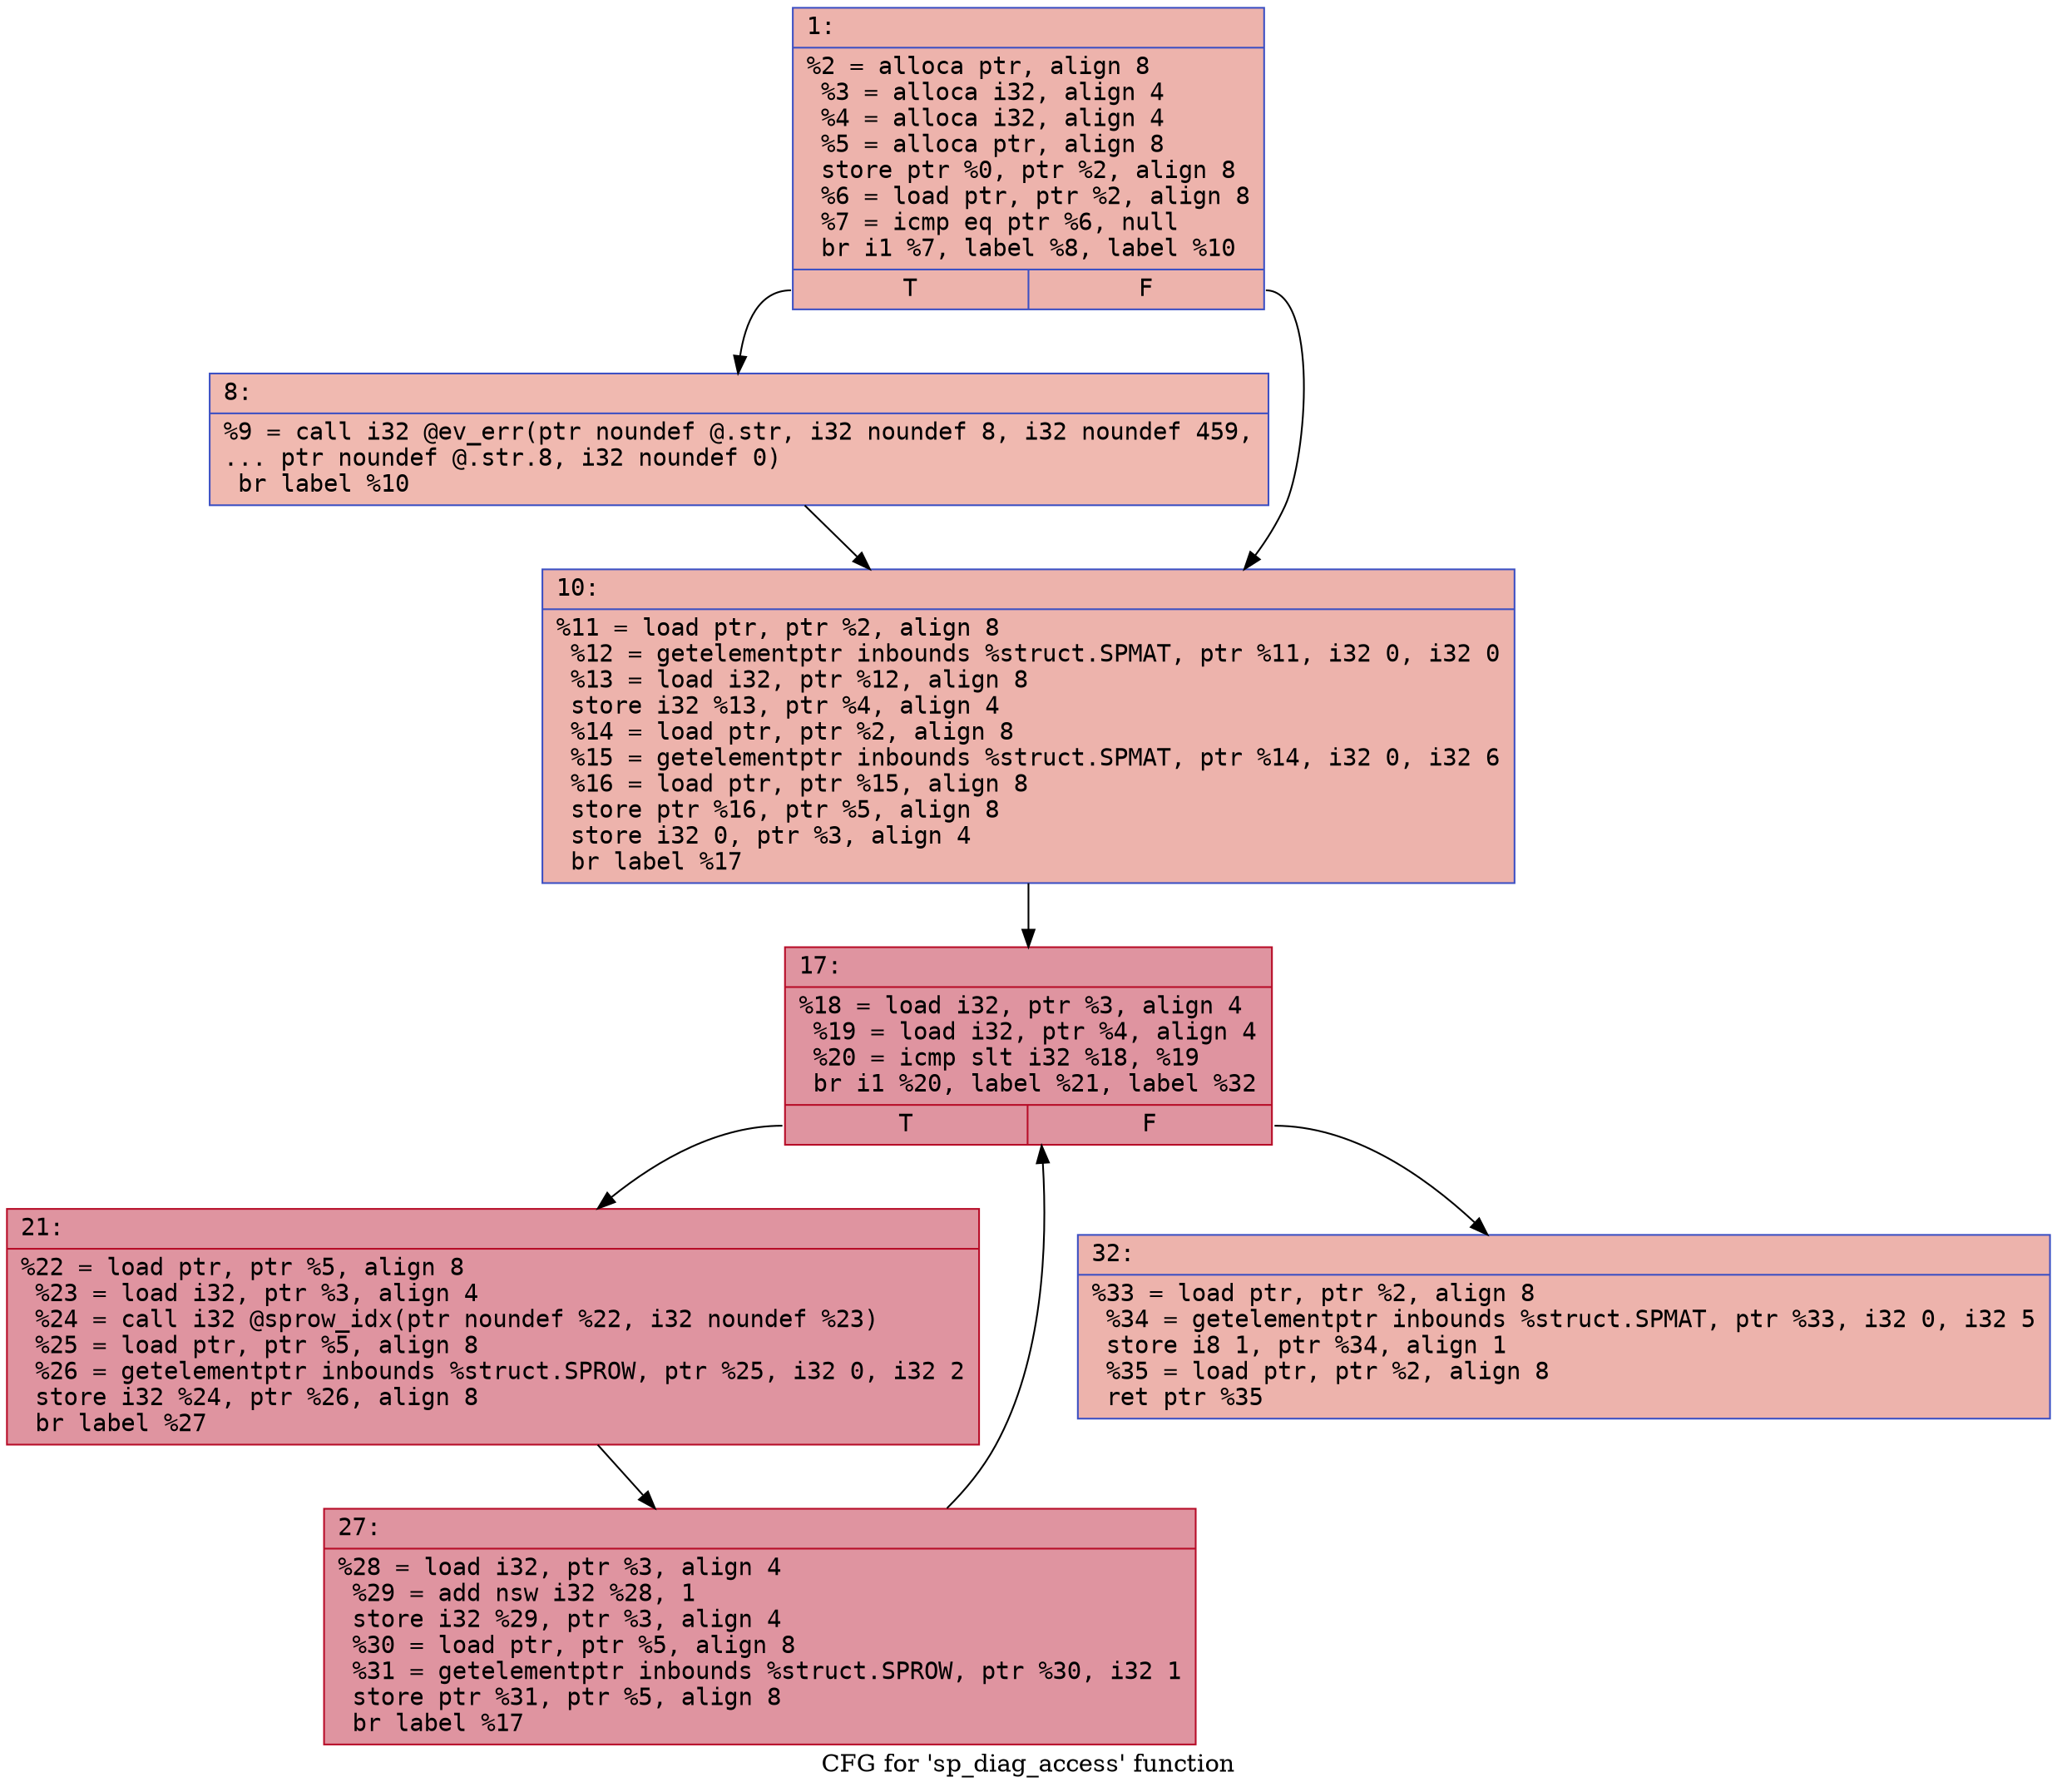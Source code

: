 digraph "CFG for 'sp_diag_access' function" {
	label="CFG for 'sp_diag_access' function";

	Node0x600002678000 [shape=record,color="#3d50c3ff", style=filled, fillcolor="#d6524470" fontname="Courier",label="{1:\l|  %2 = alloca ptr, align 8\l  %3 = alloca i32, align 4\l  %4 = alloca i32, align 4\l  %5 = alloca ptr, align 8\l  store ptr %0, ptr %2, align 8\l  %6 = load ptr, ptr %2, align 8\l  %7 = icmp eq ptr %6, null\l  br i1 %7, label %8, label %10\l|{<s0>T|<s1>F}}"];
	Node0x600002678000:s0 -> Node0x600002678050[tooltip="1 -> 8\nProbability 37.50%" ];
	Node0x600002678000:s1 -> Node0x6000026780a0[tooltip="1 -> 10\nProbability 62.50%" ];
	Node0x600002678050 [shape=record,color="#3d50c3ff", style=filled, fillcolor="#de614d70" fontname="Courier",label="{8:\l|  %9 = call i32 @ev_err(ptr noundef @.str, i32 noundef 8, i32 noundef 459,\l... ptr noundef @.str.8, i32 noundef 0)\l  br label %10\l}"];
	Node0x600002678050 -> Node0x6000026780a0[tooltip="8 -> 10\nProbability 100.00%" ];
	Node0x6000026780a0 [shape=record,color="#3d50c3ff", style=filled, fillcolor="#d6524470" fontname="Courier",label="{10:\l|  %11 = load ptr, ptr %2, align 8\l  %12 = getelementptr inbounds %struct.SPMAT, ptr %11, i32 0, i32 0\l  %13 = load i32, ptr %12, align 8\l  store i32 %13, ptr %4, align 4\l  %14 = load ptr, ptr %2, align 8\l  %15 = getelementptr inbounds %struct.SPMAT, ptr %14, i32 0, i32 6\l  %16 = load ptr, ptr %15, align 8\l  store ptr %16, ptr %5, align 8\l  store i32 0, ptr %3, align 4\l  br label %17\l}"];
	Node0x6000026780a0 -> Node0x6000026780f0[tooltip="10 -> 17\nProbability 100.00%" ];
	Node0x6000026780f0 [shape=record,color="#b70d28ff", style=filled, fillcolor="#b70d2870" fontname="Courier",label="{17:\l|  %18 = load i32, ptr %3, align 4\l  %19 = load i32, ptr %4, align 4\l  %20 = icmp slt i32 %18, %19\l  br i1 %20, label %21, label %32\l|{<s0>T|<s1>F}}"];
	Node0x6000026780f0:s0 -> Node0x600002678140[tooltip="17 -> 21\nProbability 96.88%" ];
	Node0x6000026780f0:s1 -> Node0x6000026781e0[tooltip="17 -> 32\nProbability 3.12%" ];
	Node0x600002678140 [shape=record,color="#b70d28ff", style=filled, fillcolor="#b70d2870" fontname="Courier",label="{21:\l|  %22 = load ptr, ptr %5, align 8\l  %23 = load i32, ptr %3, align 4\l  %24 = call i32 @sprow_idx(ptr noundef %22, i32 noundef %23)\l  %25 = load ptr, ptr %5, align 8\l  %26 = getelementptr inbounds %struct.SPROW, ptr %25, i32 0, i32 2\l  store i32 %24, ptr %26, align 8\l  br label %27\l}"];
	Node0x600002678140 -> Node0x600002678190[tooltip="21 -> 27\nProbability 100.00%" ];
	Node0x600002678190 [shape=record,color="#b70d28ff", style=filled, fillcolor="#b70d2870" fontname="Courier",label="{27:\l|  %28 = load i32, ptr %3, align 4\l  %29 = add nsw i32 %28, 1\l  store i32 %29, ptr %3, align 4\l  %30 = load ptr, ptr %5, align 8\l  %31 = getelementptr inbounds %struct.SPROW, ptr %30, i32 1\l  store ptr %31, ptr %5, align 8\l  br label %17\l}"];
	Node0x600002678190 -> Node0x6000026780f0[tooltip="27 -> 17\nProbability 100.00%" ];
	Node0x6000026781e0 [shape=record,color="#3d50c3ff", style=filled, fillcolor="#d6524470" fontname="Courier",label="{32:\l|  %33 = load ptr, ptr %2, align 8\l  %34 = getelementptr inbounds %struct.SPMAT, ptr %33, i32 0, i32 5\l  store i8 1, ptr %34, align 1\l  %35 = load ptr, ptr %2, align 8\l  ret ptr %35\l}"];
}
